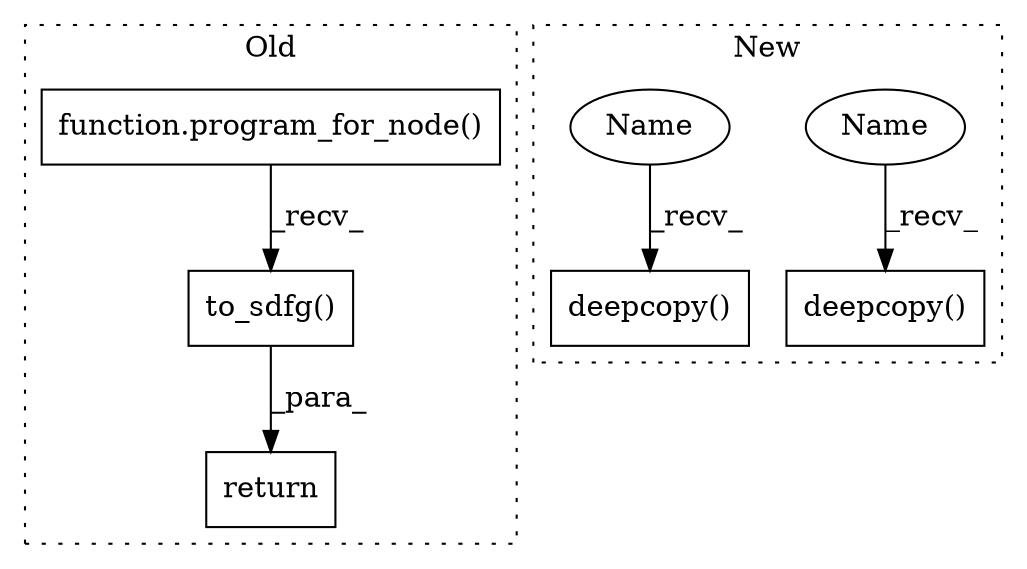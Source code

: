 digraph G {
subgraph cluster0 {
1 [label="to_sdfg()" a="75" s="6193" l="51" shape="box"];
4 [label="function.program_for_node()" a="75" s="6193,6233" l="17,1" shape="box"];
5 [label="return" a="93" s="6186" l="7" shape="box"];
label = "Old";
style="dotted";
}
subgraph cluster1 {
2 [label="deepcopy()" a="75" s="6403,6466" l="14,1" shape="box"];
3 [label="deepcopy()" a="75" s="6299,6357" l="14,1" shape="box"];
6 [label="Name" a="87" s="6403" l="4" shape="ellipse"];
7 [label="Name" a="87" s="6299" l="4" shape="ellipse"];
label = "New";
style="dotted";
}
1 -> 5 [label="_para_"];
4 -> 1 [label="_recv_"];
6 -> 2 [label="_recv_"];
7 -> 3 [label="_recv_"];
}